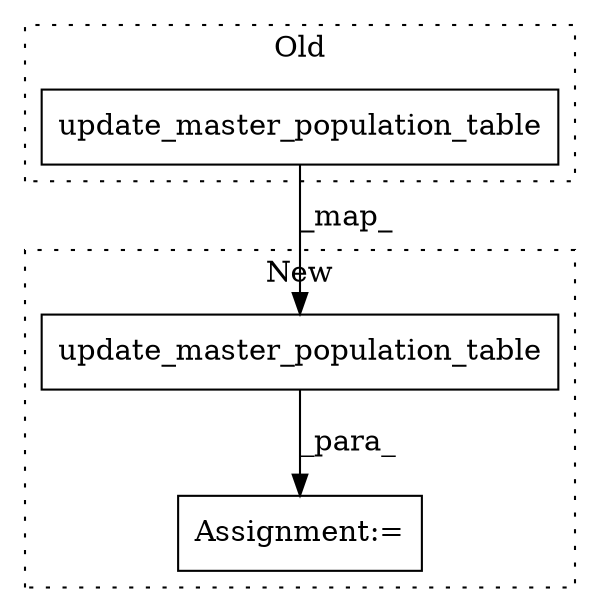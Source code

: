 digraph G {
subgraph cluster0 {
1 [label="update_master_population_table" a="32" s="27405,27493" l="31,1" shape="box"];
label = "Old";
style="dotted";
}
subgraph cluster1 {
2 [label="update_master_population_table" a="32" s="27434,27522" l="31,1" shape="box"];
3 [label="Assignment:=" a="7" s="27412" l="1" shape="box"];
label = "New";
style="dotted";
}
1 -> 2 [label="_map_"];
2 -> 3 [label="_para_"];
}